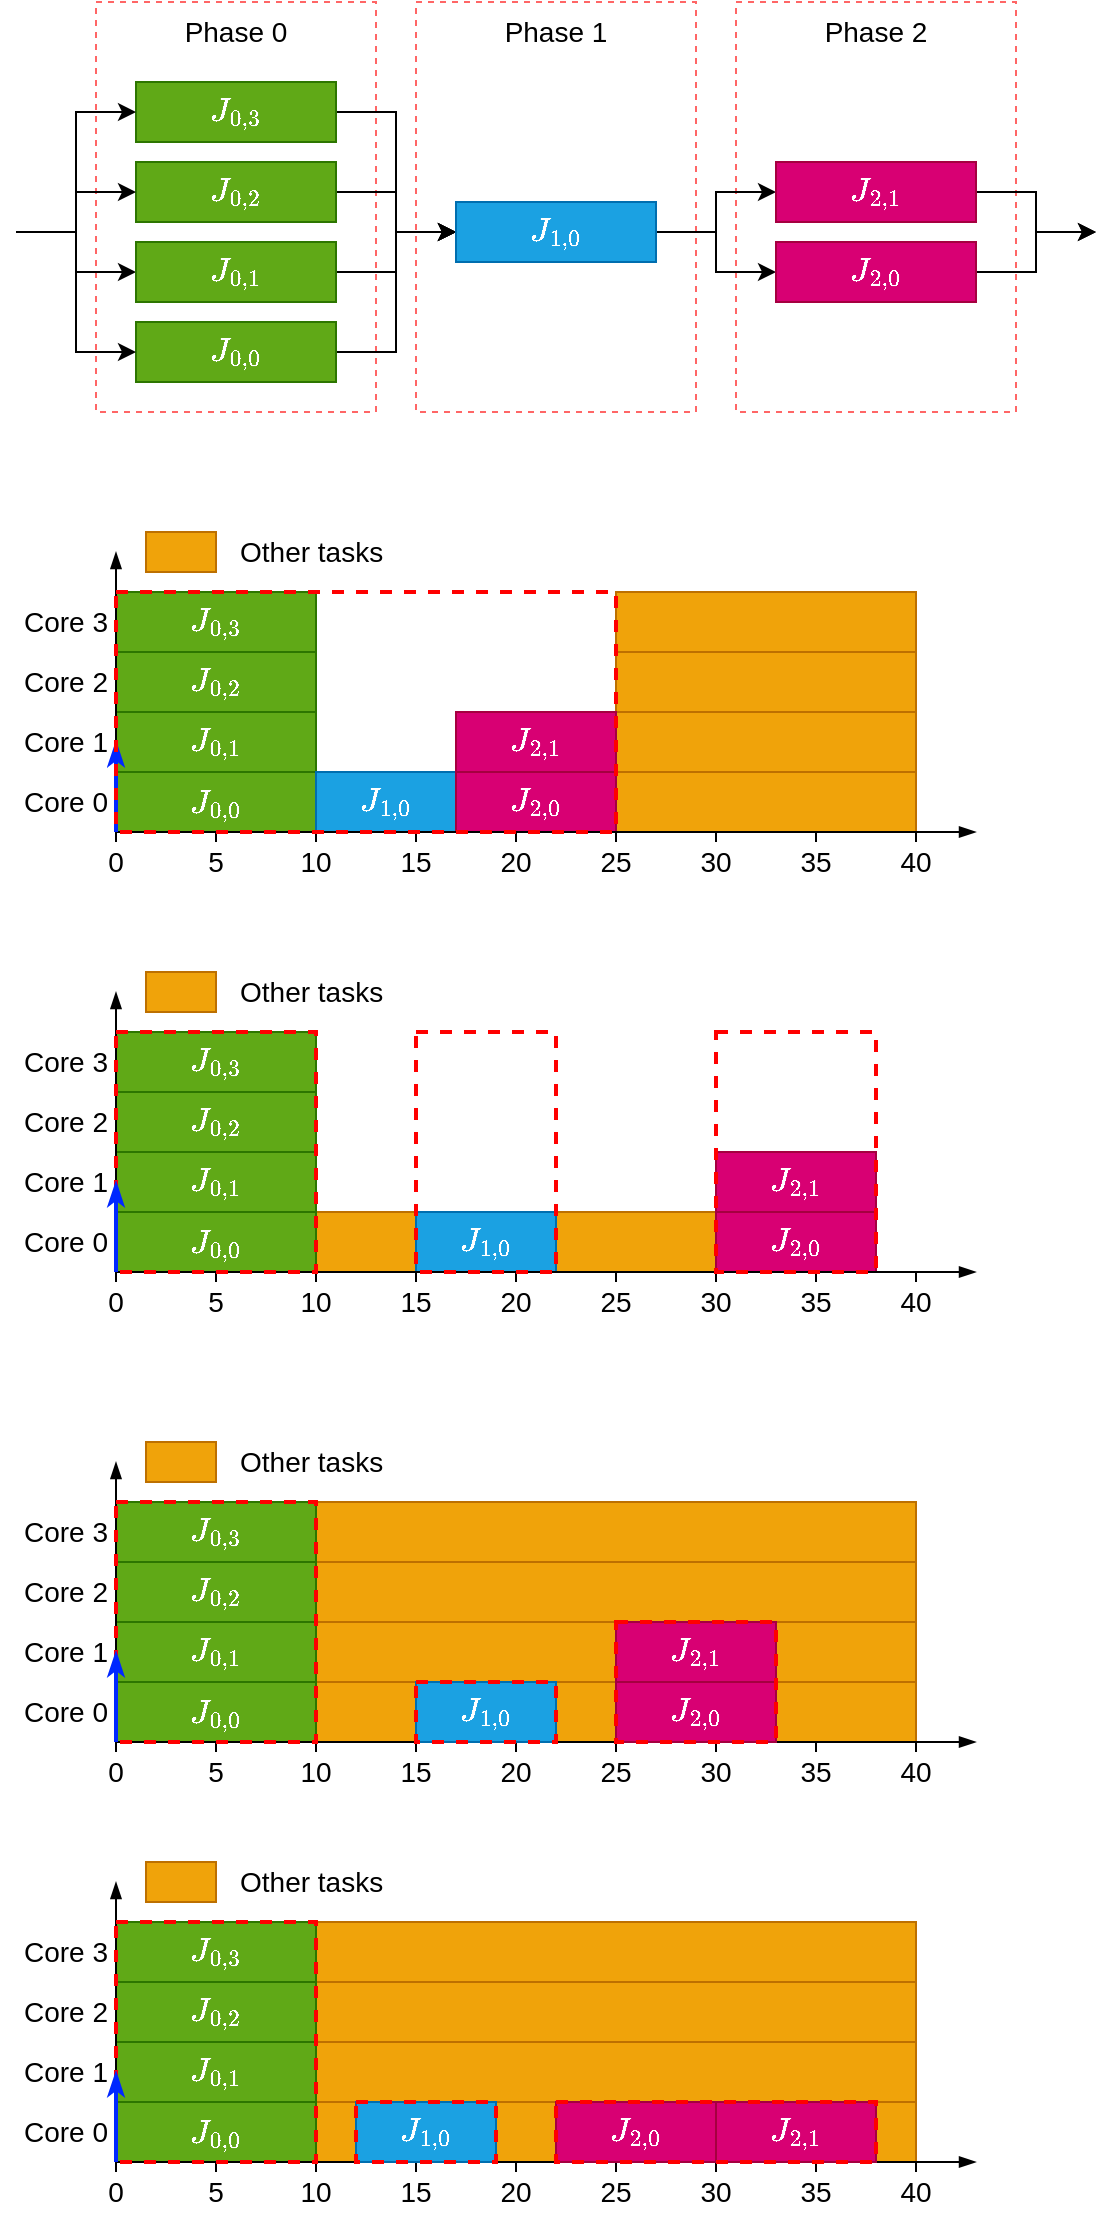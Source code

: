 <mxfile version="12.6.5" type="device"><diagram id="xW1HjvJvRXogK2bOHWA1" name="Page-1"><mxGraphModel dx="813" dy="470" grid="1" gridSize="5" guides="1" tooltips="1" connect="1" arrows="1" fold="1" page="1" pageScale="1" pageWidth="827" pageHeight="1169" math="1" shadow="0"><root><mxCell id="0"/><mxCell id="1" parent="0"/><mxCell id="kMdJhStKraSXt04Y12Ft-153" value="" style="rounded=0;whiteSpace=wrap;html=1;align=center;fillColor=#f0a30a;strokeColor=#BD7000;fontColor=#ffffff;" vertex="1" parent="1"><mxGeometry x="255" y="1065" width="20" height="30" as="geometry"/></mxCell><mxCell id="kMdJhStKraSXt04Y12Ft-104" value="" style="rounded=0;whiteSpace=wrap;html=1;align=center;fillColor=#f0a30a;strokeColor=#BD7000;fontColor=#ffffff;" vertex="1" parent="1"><mxGeometry x="485" y="825" width="70" height="30" as="geometry"/></mxCell><mxCell id="kMdJhStKraSXt04Y12Ft-103" value="" style="rounded=0;whiteSpace=wrap;html=1;align=center;fillColor=#f0a30a;strokeColor=#BD7000;fontColor=#ffffff;" vertex="1" parent="1"><mxGeometry x="485" y="855" width="70" height="30" as="geometry"/></mxCell><mxCell id="kMdJhStKraSXt04Y12Ft-99" value="" style="rounded=0;whiteSpace=wrap;html=1;align=center;fillColor=#f0a30a;strokeColor=#BD7000;fontColor=#ffffff;" vertex="1" parent="1"><mxGeometry x="375" y="855" width="30" height="30" as="geometry"/></mxCell><mxCell id="kMdJhStKraSXt04Y12Ft-94" value="" style="rounded=0;whiteSpace=wrap;html=1;align=center;fillColor=#f0a30a;strokeColor=#BD7000;fontColor=#ffffff;" vertex="1" parent="1"><mxGeometry x="405" y="370" width="150" height="30" as="geometry"/></mxCell><mxCell id="kMdJhStKraSXt04Y12Ft-95" value="" style="rounded=0;whiteSpace=wrap;html=1;align=center;fillColor=#f0a30a;strokeColor=#BD7000;fontColor=#ffffff;" vertex="1" parent="1"><mxGeometry x="405" y="340" width="150" height="30" as="geometry"/></mxCell><mxCell id="kMdJhStKraSXt04Y12Ft-96" value="" style="rounded=0;whiteSpace=wrap;html=1;align=center;fillColor=#f0a30a;strokeColor=#BD7000;fontColor=#ffffff;" vertex="1" parent="1"><mxGeometry x="405" y="310" width="150" height="30" as="geometry"/></mxCell><mxCell id="kMdJhStKraSXt04Y12Ft-93" value="" style="rounded=0;whiteSpace=wrap;html=1;align=center;fillColor=#f0a30a;strokeColor=#BD7000;fontColor=#ffffff;" vertex="1" parent="1"><mxGeometry x="405" y="400" width="150" height="30" as="geometry"/></mxCell><mxCell id="7jsa1MZPSzjT0Qlmyjnx-113" value="" style="rounded=0;whiteSpace=wrap;html=1;align=center;fillColor=#f0a30a;strokeColor=#BD7000;fontColor=#ffffff;" parent="1" vertex="1"><mxGeometry x="255" y="765" width="300" height="30" as="geometry"/></mxCell><mxCell id="7jsa1MZPSzjT0Qlmyjnx-112" value="" style="rounded=0;whiteSpace=wrap;html=1;align=center;fillColor=#f0a30a;strokeColor=#BD7000;fontColor=#ffffff;" parent="1" vertex="1"><mxGeometry x="255" y="825" width="150" height="30" as="geometry"/></mxCell><mxCell id="7jsa1MZPSzjT0Qlmyjnx-44" value="" style="rounded=0;whiteSpace=wrap;html=1;align=center;fillColor=#f0a30a;strokeColor=#BD7000;fontColor=#ffffff;" parent="1" vertex="1"><mxGeometry x="255" y="620" width="50" height="30" as="geometry"/></mxCell><mxCell id="7jsa1MZPSzjT0Qlmyjnx-51" value="" style="rounded=0;whiteSpace=wrap;html=1;align=center;fillColor=#f0a30a;strokeColor=#BD7000;fontColor=#ffffff;" parent="1" vertex="1"><mxGeometry x="375" y="620" width="80" height="30" as="geometry"/></mxCell><mxCell id="7jsa1MZPSzjT0Qlmyjnx-36" value="" style="rounded=0;whiteSpace=wrap;html=1;align=center;fillColor=#60a917;strokeColor=#2D7600;fontColor=#ffffff;" parent="1" vertex="1"><mxGeometry x="155" y="560" width="100" height="30" as="geometry"/></mxCell><mxCell id="7jsa1MZPSzjT0Qlmyjnx-37" value="" style="rounded=0;whiteSpace=wrap;html=1;align=center;fillColor=#60a917;strokeColor=#2D7600;fontColor=#ffffff;" parent="1" vertex="1"><mxGeometry x="155" y="530" width="100" height="30" as="geometry"/></mxCell><mxCell id="7jsa1MZPSzjT0Qlmyjnx-35" value="" style="rounded=0;whiteSpace=wrap;html=1;fontColor=#FFFFFF;fillColor=none;dashed=1;strokeColor=#FF6666;" parent="1" vertex="1"><mxGeometry x="465" y="15" width="140" height="205" as="geometry"/></mxCell><mxCell id="7jsa1MZPSzjT0Qlmyjnx-34" value="" style="rounded=0;whiteSpace=wrap;html=1;fontColor=#FFFFFF;fillColor=none;dashed=1;strokeColor=#FF6666;" parent="1" vertex="1"><mxGeometry x="305" y="15" width="140" height="205" as="geometry"/></mxCell><mxCell id="7jsa1MZPSzjT0Qlmyjnx-33" value="" style="rounded=0;whiteSpace=wrap;html=1;fontColor=#FFFFFF;fillColor=none;dashed=1;strokeColor=#FF6666;" parent="1" vertex="1"><mxGeometry x="145" y="15" width="140" height="205" as="geometry"/></mxCell><mxCell id="H2lRXq-8TjMZ1R84Y-Bk-118" value="" style="rounded=0;whiteSpace=wrap;html=1;align=center;fillColor=#60a917;strokeColor=#2D7600;fontColor=#ffffff;" parent="1" vertex="1"><mxGeometry x="155" y="590" width="100" height="30" as="geometry"/></mxCell><mxCell id="H2lRXq-8TjMZ1R84Y-Bk-121" value="" style="rounded=0;whiteSpace=wrap;html=1;align=center;fillColor=#60a917;strokeColor=#2D7600;fontColor=#ffffff;" parent="1" vertex="1"><mxGeometry x="155" y="620" width="100" height="30" as="geometry"/></mxCell><mxCell id="H2lRXq-8TjMZ1R84Y-Bk-123" value="" style="endArrow=blockThin;html=1;strokeColor=#000000;endFill=1;exitX=0.5;exitY=0;exitDx=0;exitDy=0;" parent="1" source="H2lRXq-8TjMZ1R84Y-Bk-124" edge="1"><mxGeometry width="50" height="50" relative="1" as="geometry"><mxPoint x="155" y="620" as="sourcePoint"/><mxPoint x="155" y="510" as="targetPoint"/></mxGeometry></mxCell><mxCell id="H2lRXq-8TjMZ1R84Y-Bk-124" value="&lt;div style=&quot;font-size: 14px;&quot;&gt;0&lt;/div&gt;" style="text;html=1;strokeColor=none;fillColor=none;align=center;verticalAlign=middle;whiteSpace=wrap;rounded=0;fontSize=14;" parent="1" vertex="1"><mxGeometry x="145" y="655" width="20" height="20" as="geometry"/></mxCell><mxCell id="H2lRXq-8TjMZ1R84Y-Bk-125" value="5" style="text;html=1;strokeColor=none;fillColor=none;align=center;verticalAlign=middle;whiteSpace=wrap;rounded=0;fontSize=14;" parent="1" vertex="1"><mxGeometry x="195" y="655" width="20" height="20" as="geometry"/></mxCell><mxCell id="H2lRXq-8TjMZ1R84Y-Bk-126" value="10" style="text;html=1;strokeColor=none;fillColor=none;align=center;verticalAlign=middle;whiteSpace=wrap;rounded=0;fontSize=14;" parent="1" vertex="1"><mxGeometry x="245" y="655" width="20" height="20" as="geometry"/></mxCell><mxCell id="H2lRXq-8TjMZ1R84Y-Bk-127" value="15" style="text;html=1;strokeColor=none;fillColor=none;align=center;verticalAlign=middle;whiteSpace=wrap;rounded=0;fontSize=14;" parent="1" vertex="1"><mxGeometry x="295" y="655" width="20" height="20" as="geometry"/></mxCell><mxCell id="H2lRXq-8TjMZ1R84Y-Bk-128" value="20" style="text;html=1;strokeColor=none;fillColor=none;align=center;verticalAlign=middle;whiteSpace=wrap;rounded=0;fontSize=14;" parent="1" vertex="1"><mxGeometry x="345" y="655" width="20" height="20" as="geometry"/></mxCell><mxCell id="H2lRXq-8TjMZ1R84Y-Bk-130" value="Core 0" style="text;html=1;strokeColor=none;fillColor=none;align=center;verticalAlign=middle;whiteSpace=wrap;rounded=0;fontSize=14;fontColor=#000000;" parent="1" vertex="1"><mxGeometry x="105" y="625" width="50" height="20" as="geometry"/></mxCell><mxCell id="H2lRXq-8TjMZ1R84Y-Bk-131" value="Core 1" style="text;html=1;strokeColor=none;fillColor=none;align=center;verticalAlign=middle;whiteSpace=wrap;rounded=0;fontSize=14;fontColor=#000000;" parent="1" vertex="1"><mxGeometry x="105" y="595" width="50" height="20" as="geometry"/></mxCell><mxCell id="H2lRXq-8TjMZ1R84Y-Bk-134" value="" style="endArrow=none;html=1;" parent="1" source="H2lRXq-8TjMZ1R84Y-Bk-135" edge="1"><mxGeometry width="50" height="50" relative="1" as="geometry"><mxPoint x="405" y="680" as="sourcePoint"/><mxPoint x="405" y="650" as="targetPoint"/></mxGeometry></mxCell><mxCell id="H2lRXq-8TjMZ1R84Y-Bk-135" value="25" style="text;html=1;strokeColor=none;fillColor=none;align=center;verticalAlign=middle;whiteSpace=wrap;rounded=0;fontSize=14;" parent="1" vertex="1"><mxGeometry x="395" y="655" width="20" height="20" as="geometry"/></mxCell><mxCell id="H2lRXq-8TjMZ1R84Y-Bk-136" value="" style="endArrow=none;html=1;exitX=0.5;exitY=0;exitDx=0;exitDy=0;" parent="1" source="H2lRXq-8TjMZ1R84Y-Bk-135" edge="1"><mxGeometry width="50" height="50" relative="1" as="geometry"><mxPoint x="405" y="680" as="sourcePoint"/><mxPoint x="405" y="650" as="targetPoint"/></mxGeometry></mxCell><mxCell id="H2lRXq-8TjMZ1R84Y-Bk-137" value="" style="endArrow=none;html=1;exitX=0.5;exitY=0;exitDx=0;exitDy=0;" parent="1" source="H2lRXq-8TjMZ1R84Y-Bk-128" edge="1"><mxGeometry width="50" height="50" relative="1" as="geometry"><mxPoint x="410" y="660" as="sourcePoint"/><mxPoint x="355" y="650" as="targetPoint"/></mxGeometry></mxCell><mxCell id="H2lRXq-8TjMZ1R84Y-Bk-138" value="" style="endArrow=none;html=1;exitX=0.5;exitY=0;exitDx=0;exitDy=0;" parent="1" source="H2lRXq-8TjMZ1R84Y-Bk-127" edge="1"><mxGeometry width="50" height="50" relative="1" as="geometry"><mxPoint x="415" y="665" as="sourcePoint"/><mxPoint x="305.0" y="650" as="targetPoint"/></mxGeometry></mxCell><mxCell id="H2lRXq-8TjMZ1R84Y-Bk-139" value="" style="endArrow=none;html=1;exitX=0.5;exitY=0;exitDx=0;exitDy=0;" parent="1" source="H2lRXq-8TjMZ1R84Y-Bk-126" edge="1"><mxGeometry width="50" height="50" relative="1" as="geometry"><mxPoint x="310" y="660" as="sourcePoint"/><mxPoint x="255" y="650" as="targetPoint"/></mxGeometry></mxCell><mxCell id="H2lRXq-8TjMZ1R84Y-Bk-140" value="" style="endArrow=none;html=1;exitX=0.5;exitY=0;exitDx=0;exitDy=0;" parent="1" source="H2lRXq-8TjMZ1R84Y-Bk-125" edge="1"><mxGeometry width="50" height="50" relative="1" as="geometry"><mxPoint x="315" y="665" as="sourcePoint"/><mxPoint x="205" y="650" as="targetPoint"/></mxGeometry></mxCell><mxCell id="H2lRXq-8TjMZ1R84Y-Bk-149" value="" style="endArrow=none;html=1;" parent="1" source="H2lRXq-8TjMZ1R84Y-Bk-150" edge="1"><mxGeometry width="50" height="50" relative="1" as="geometry"><mxPoint x="455" y="680" as="sourcePoint"/><mxPoint x="455" y="650" as="targetPoint"/></mxGeometry></mxCell><mxCell id="H2lRXq-8TjMZ1R84Y-Bk-150" value="30" style="text;html=1;strokeColor=none;fillColor=none;align=center;verticalAlign=middle;whiteSpace=wrap;rounded=0;fontSize=14;" parent="1" vertex="1"><mxGeometry x="445" y="655" width="20" height="20" as="geometry"/></mxCell><mxCell id="qFGKZNAYmPmx-F1GtHhx-10" value="" style="rounded=0;whiteSpace=wrap;html=1;align=center;fillColor=#f0a30a;strokeColor=#BD7000;fontColor=#ffffff;" parent="1" vertex="1"><mxGeometry x="170" y="500" width="35" height="20" as="geometry"/></mxCell><mxCell id="qFGKZNAYmPmx-F1GtHhx-11" value="Other tasks" style="text;html=1;strokeColor=none;fillColor=none;align=left;verticalAlign=middle;whiteSpace=wrap;rounded=0;fontSize=14;fontColor=#000000;" parent="1" vertex="1"><mxGeometry x="215" y="500" width="80" height="20" as="geometry"/></mxCell><mxCell id="7jsa1MZPSzjT0Qlmyjnx-11" style="edgeStyle=orthogonalEdgeStyle;rounded=0;orthogonalLoop=1;jettySize=auto;html=1;exitX=1;exitY=0.5;exitDx=0;exitDy=0;entryX=0;entryY=0.5;entryDx=0;entryDy=0;" parent="1" source="7jsa1MZPSzjT0Qlmyjnx-1" target="7jsa1MZPSzjT0Qlmyjnx-5" edge="1"><mxGeometry relative="1" as="geometry"/></mxCell><mxCell id="7jsa1MZPSzjT0Qlmyjnx-1" value="" style="rounded=0;whiteSpace=wrap;html=1;align=center;fillColor=#60a917;strokeColor=#2D7600;fontColor=#ffffff;" parent="1" vertex="1"><mxGeometry x="165" y="55" width="100" height="30" as="geometry"/></mxCell><mxCell id="7jsa1MZPSzjT0Qlmyjnx-8" style="edgeStyle=orthogonalEdgeStyle;rounded=0;orthogonalLoop=1;jettySize=auto;html=1;exitX=1;exitY=0.5;exitDx=0;exitDy=0;" parent="1" source="7jsa1MZPSzjT0Qlmyjnx-2" target="7jsa1MZPSzjT0Qlmyjnx-5" edge="1"><mxGeometry relative="1" as="geometry"/></mxCell><mxCell id="7jsa1MZPSzjT0Qlmyjnx-2" value="" style="rounded=0;whiteSpace=wrap;html=1;align=center;fillColor=#60a917;strokeColor=#2D7600;fontColor=#ffffff;" parent="1" vertex="1"><mxGeometry x="165" y="95" width="100" height="30" as="geometry"/></mxCell><mxCell id="7jsa1MZPSzjT0Qlmyjnx-9" style="edgeStyle=orthogonalEdgeStyle;rounded=0;orthogonalLoop=1;jettySize=auto;html=1;exitX=1;exitY=0.5;exitDx=0;exitDy=0;entryX=0;entryY=0.5;entryDx=0;entryDy=0;" parent="1" source="7jsa1MZPSzjT0Qlmyjnx-3" target="7jsa1MZPSzjT0Qlmyjnx-5" edge="1"><mxGeometry relative="1" as="geometry"/></mxCell><mxCell id="7jsa1MZPSzjT0Qlmyjnx-17" style="edgeStyle=orthogonalEdgeStyle;rounded=0;orthogonalLoop=1;jettySize=auto;html=1;exitX=0;exitY=0.5;exitDx=0;exitDy=0;startArrow=classic;startFill=1;endArrow=none;endFill=0;" parent="1" source="7jsa1MZPSzjT0Qlmyjnx-3" edge="1"><mxGeometry relative="1" as="geometry"><mxPoint x="105" y="130" as="targetPoint"/><Array as="points"><mxPoint x="135" y="150"/><mxPoint x="135" y="130"/></Array></mxGeometry></mxCell><mxCell id="7jsa1MZPSzjT0Qlmyjnx-3" value="" style="rounded=0;whiteSpace=wrap;html=1;align=center;fillColor=#60a917;strokeColor=#2D7600;fontColor=#ffffff;" parent="1" vertex="1"><mxGeometry x="165" y="135" width="100" height="30" as="geometry"/></mxCell><mxCell id="7jsa1MZPSzjT0Qlmyjnx-10" style="edgeStyle=orthogonalEdgeStyle;rounded=0;orthogonalLoop=1;jettySize=auto;html=1;exitX=1;exitY=0.5;exitDx=0;exitDy=0;entryX=0;entryY=0.5;entryDx=0;entryDy=0;" parent="1" source="7jsa1MZPSzjT0Qlmyjnx-4" target="7jsa1MZPSzjT0Qlmyjnx-5" edge="1"><mxGeometry relative="1" as="geometry"/></mxCell><mxCell id="7jsa1MZPSzjT0Qlmyjnx-4" value="" style="rounded=0;whiteSpace=wrap;html=1;align=center;fillColor=#60a917;strokeColor=#2D7600;fontColor=#ffffff;" parent="1" vertex="1"><mxGeometry x="165" y="175" width="100" height="30" as="geometry"/></mxCell><mxCell id="7jsa1MZPSzjT0Qlmyjnx-12" style="edgeStyle=orthogonalEdgeStyle;rounded=0;orthogonalLoop=1;jettySize=auto;html=1;exitX=1;exitY=0.5;exitDx=0;exitDy=0;" parent="1" source="7jsa1MZPSzjT0Qlmyjnx-5" target="7jsa1MZPSzjT0Qlmyjnx-6" edge="1"><mxGeometry relative="1" as="geometry"/></mxCell><mxCell id="7jsa1MZPSzjT0Qlmyjnx-13" style="edgeStyle=orthogonalEdgeStyle;rounded=0;orthogonalLoop=1;jettySize=auto;html=1;exitX=1;exitY=0.5;exitDx=0;exitDy=0;" parent="1" source="7jsa1MZPSzjT0Qlmyjnx-5" target="7jsa1MZPSzjT0Qlmyjnx-7" edge="1"><mxGeometry relative="1" as="geometry"/></mxCell><mxCell id="7jsa1MZPSzjT0Qlmyjnx-5" value="" style="rounded=0;whiteSpace=wrap;html=1;align=center;fillColor=#1ba1e2;strokeColor=#006EAF;fontColor=#ffffff;" parent="1" vertex="1"><mxGeometry x="325" y="115" width="100" height="30" as="geometry"/></mxCell><mxCell id="7jsa1MZPSzjT0Qlmyjnx-14" style="edgeStyle=orthogonalEdgeStyle;rounded=0;orthogonalLoop=1;jettySize=auto;html=1;exitX=1;exitY=0.5;exitDx=0;exitDy=0;" parent="1" source="7jsa1MZPSzjT0Qlmyjnx-6" edge="1"><mxGeometry relative="1" as="geometry"><mxPoint x="645" y="130" as="targetPoint"/><Array as="points"><mxPoint x="615" y="110"/><mxPoint x="615" y="130"/></Array></mxGeometry></mxCell><mxCell id="7jsa1MZPSzjT0Qlmyjnx-6" value="" style="rounded=0;whiteSpace=wrap;html=1;align=center;fillColor=#d80073;strokeColor=#A50040;fontColor=#ffffff;" parent="1" vertex="1"><mxGeometry x="485" y="95" width="100" height="30" as="geometry"/></mxCell><mxCell id="7jsa1MZPSzjT0Qlmyjnx-16" style="edgeStyle=orthogonalEdgeStyle;rounded=0;orthogonalLoop=1;jettySize=auto;html=1;exitX=1;exitY=0.5;exitDx=0;exitDy=0;" parent="1" source="7jsa1MZPSzjT0Qlmyjnx-7" edge="1"><mxGeometry relative="1" as="geometry"><mxPoint x="645" y="130" as="targetPoint"/><Array as="points"><mxPoint x="615" y="150"/><mxPoint x="615" y="130"/></Array></mxGeometry></mxCell><mxCell id="7jsa1MZPSzjT0Qlmyjnx-7" value="" style="rounded=0;whiteSpace=wrap;html=1;align=center;fillColor=#d80073;strokeColor=#A50040;fontColor=#ffffff;" parent="1" vertex="1"><mxGeometry x="485" y="135" width="100" height="30" as="geometry"/></mxCell><mxCell id="7jsa1MZPSzjT0Qlmyjnx-18" style="edgeStyle=orthogonalEdgeStyle;rounded=0;orthogonalLoop=1;jettySize=auto;html=1;exitX=0;exitY=0.5;exitDx=0;exitDy=0;startArrow=classic;startFill=1;endArrow=none;endFill=0;" parent="1" edge="1"><mxGeometry relative="1" as="geometry"><mxPoint x="105" y="130" as="targetPoint"/><mxPoint x="165" y="190" as="sourcePoint"/><Array as="points"><mxPoint x="135" y="190"/><mxPoint x="135" y="130"/></Array></mxGeometry></mxCell><mxCell id="7jsa1MZPSzjT0Qlmyjnx-19" style="edgeStyle=orthogonalEdgeStyle;rounded=0;orthogonalLoop=1;jettySize=auto;html=1;exitX=0;exitY=0.5;exitDx=0;exitDy=0;startArrow=classic;startFill=1;endArrow=none;endFill=0;" parent="1" edge="1"><mxGeometry relative="1" as="geometry"><mxPoint x="105" y="130" as="targetPoint"/><mxPoint x="165" y="110" as="sourcePoint"/><Array as="points"><mxPoint x="135" y="110"/><mxPoint x="135" y="130"/></Array></mxGeometry></mxCell><mxCell id="7jsa1MZPSzjT0Qlmyjnx-20" style="edgeStyle=orthogonalEdgeStyle;rounded=0;orthogonalLoop=1;jettySize=auto;html=1;exitX=0;exitY=0.5;exitDx=0;exitDy=0;startArrow=classic;startFill=1;endArrow=none;endFill=0;" parent="1" edge="1"><mxGeometry relative="1" as="geometry"><mxPoint x="105" y="130" as="targetPoint"/><mxPoint x="165" y="70" as="sourcePoint"/><Array as="points"><mxPoint x="135" y="70"/><mxPoint x="135" y="130"/></Array></mxGeometry></mxCell><mxCell id="7jsa1MZPSzjT0Qlmyjnx-21" value="$$J_{0,0}$$" style="text;html=1;strokeColor=none;fillColor=none;align=center;verticalAlign=middle;whiteSpace=wrap;rounded=0;fontSize=14;fontColor=#FFFFFF;" parent="1" vertex="1"><mxGeometry x="180" y="180" width="70" height="20" as="geometry"/></mxCell><mxCell id="7jsa1MZPSzjT0Qlmyjnx-22" value="$$J_{0,1}$$" style="text;html=1;strokeColor=none;fillColor=none;align=center;verticalAlign=middle;whiteSpace=wrap;rounded=0;fontSize=14;fontColor=#FFFFFF;" parent="1" vertex="1"><mxGeometry x="180" y="140" width="70" height="20" as="geometry"/></mxCell><mxCell id="7jsa1MZPSzjT0Qlmyjnx-23" value="$$J_{0,2}$$" style="text;html=1;strokeColor=none;fillColor=none;align=center;verticalAlign=middle;whiteSpace=wrap;rounded=0;fontSize=14;fontColor=#FFFFFF;" parent="1" vertex="1"><mxGeometry x="180" y="100" width="70" height="20" as="geometry"/></mxCell><mxCell id="7jsa1MZPSzjT0Qlmyjnx-24" value="$$J_{0,3}$$" style="text;html=1;strokeColor=none;fillColor=none;align=center;verticalAlign=middle;whiteSpace=wrap;rounded=0;fontSize=14;fontColor=#FFFFFF;" parent="1" vertex="1"><mxGeometry x="180" y="60" width="70" height="20" as="geometry"/></mxCell><mxCell id="7jsa1MZPSzjT0Qlmyjnx-25" value="$$J_{1,0}$$" style="text;html=1;strokeColor=none;fillColor=none;align=center;verticalAlign=middle;whiteSpace=wrap;rounded=0;fontSize=14;fontColor=#FFFFFF;" parent="1" vertex="1"><mxGeometry x="340" y="120" width="70" height="20" as="geometry"/></mxCell><mxCell id="7jsa1MZPSzjT0Qlmyjnx-26" value="$$J_{2,0}$$" style="text;html=1;strokeColor=none;fillColor=none;align=center;verticalAlign=middle;whiteSpace=wrap;rounded=0;fontSize=14;fontColor=#FFFFFF;" parent="1" vertex="1"><mxGeometry x="500" y="140" width="70" height="20" as="geometry"/></mxCell><mxCell id="7jsa1MZPSzjT0Qlmyjnx-27" value="$$J_{2,1}$$" style="text;html=1;strokeColor=none;fillColor=none;align=center;verticalAlign=middle;whiteSpace=wrap;rounded=0;fontSize=14;fontColor=#FFFFFF;" parent="1" vertex="1"><mxGeometry x="500" y="100" width="70" height="20" as="geometry"/></mxCell><mxCell id="7jsa1MZPSzjT0Qlmyjnx-28" value="Phase 0" style="text;html=1;strokeColor=none;fillColor=none;align=center;verticalAlign=middle;whiteSpace=wrap;rounded=0;fontSize=14;fontColor=#000000;" parent="1" vertex="1"><mxGeometry x="180" y="20" width="70" height="20" as="geometry"/></mxCell><mxCell id="7jsa1MZPSzjT0Qlmyjnx-30" value="Phase 1" style="text;html=1;strokeColor=none;fillColor=none;align=center;verticalAlign=middle;whiteSpace=wrap;rounded=0;fontSize=14;fontColor=#000000;" parent="1" vertex="1"><mxGeometry x="340" y="20" width="70" height="20" as="geometry"/></mxCell><mxCell id="7jsa1MZPSzjT0Qlmyjnx-31" value="Phase 2" style="text;html=1;strokeColor=none;fillColor=none;align=center;verticalAlign=middle;whiteSpace=wrap;rounded=0;fontSize=14;fontColor=#000000;" parent="1" vertex="1"><mxGeometry x="500" y="20" width="70" height="20" as="geometry"/></mxCell><mxCell id="7jsa1MZPSzjT0Qlmyjnx-38" value="Core 2" style="text;html=1;strokeColor=none;fillColor=none;align=center;verticalAlign=middle;whiteSpace=wrap;rounded=0;fontSize=14;fontColor=#000000;" parent="1" vertex="1"><mxGeometry x="105" y="565" width="50" height="20" as="geometry"/></mxCell><mxCell id="7jsa1MZPSzjT0Qlmyjnx-39" value="Core 3" style="text;html=1;strokeColor=none;fillColor=none;align=center;verticalAlign=middle;whiteSpace=wrap;rounded=0;fontSize=14;fontColor=#000000;" parent="1" vertex="1"><mxGeometry x="105" y="535" width="50" height="20" as="geometry"/></mxCell><mxCell id="7jsa1MZPSzjT0Qlmyjnx-40" value="$$J_{0,0}$$" style="text;html=1;strokeColor=none;fillColor=none;align=center;verticalAlign=middle;whiteSpace=wrap;rounded=0;fontSize=14;fontColor=#FFFFFF;" parent="1" vertex="1"><mxGeometry x="170" y="625.86" width="70" height="20" as="geometry"/></mxCell><mxCell id="7jsa1MZPSzjT0Qlmyjnx-41" value="$$J_{0,1}$$" style="text;html=1;strokeColor=none;fillColor=none;align=center;verticalAlign=middle;whiteSpace=wrap;rounded=0;fontSize=14;fontColor=#FFFFFF;" parent="1" vertex="1"><mxGeometry x="170" y="595" width="70" height="20" as="geometry"/></mxCell><mxCell id="7jsa1MZPSzjT0Qlmyjnx-42" value="$$J_{0,2}$$" style="text;html=1;strokeColor=none;fillColor=none;align=center;verticalAlign=middle;whiteSpace=wrap;rounded=0;fontSize=14;fontColor=#FFFFFF;" parent="1" vertex="1"><mxGeometry x="170" y="565" width="70" height="20" as="geometry"/></mxCell><mxCell id="7jsa1MZPSzjT0Qlmyjnx-43" value="$$J_{0,3}$$" style="text;html=1;strokeColor=none;fillColor=none;align=center;verticalAlign=middle;whiteSpace=wrap;rounded=0;fontSize=14;fontColor=#FFFFFF;" parent="1" vertex="1"><mxGeometry x="170" y="535" width="70" height="20" as="geometry"/></mxCell><mxCell id="7jsa1MZPSzjT0Qlmyjnx-45" value="&lt;span style=&quot;white-space: normal ; font-size: 14px&quot;&gt;$$J_{1,0}$$&lt;/span&gt;" style="rounded=0;whiteSpace=wrap;html=1;align=center;fillColor=#1ba1e2;strokeColor=#006EAF;fontColor=#ffffff;" parent="1" vertex="1"><mxGeometry x="305" y="620" width="70" height="30" as="geometry"/></mxCell><mxCell id="7jsa1MZPSzjT0Qlmyjnx-52" value="&lt;span style=&quot;white-space: normal ; font-size: 14px&quot;&gt;$$J_{2,1}$$&lt;/span&gt;" style="rounded=0;whiteSpace=wrap;html=1;align=center;fillColor=#d80073;strokeColor=#A50040;fontColor=#ffffff;" parent="1" vertex="1"><mxGeometry x="455" y="590" width="80" height="30" as="geometry"/></mxCell><mxCell id="7jsa1MZPSzjT0Qlmyjnx-53" value="&lt;span style=&quot;white-space: normal ; font-size: 14px&quot;&gt;$$J_{2,0}$$&lt;/span&gt;" style="rounded=0;whiteSpace=wrap;html=1;align=center;fillColor=#d80073;strokeColor=#A50040;fontColor=#ffffff;" parent="1" vertex="1"><mxGeometry x="455" y="620" width="80" height="30" as="geometry"/></mxCell><mxCell id="H2lRXq-8TjMZ1R84Y-Bk-122" value="" style="endArrow=blockThin;html=1;endFill=1;" parent="1" edge="1"><mxGeometry width="50" height="50" relative="1" as="geometry"><mxPoint x="155" y="650" as="sourcePoint"/><mxPoint x="585" y="650" as="targetPoint"/></mxGeometry></mxCell><mxCell id="7jsa1MZPSzjT0Qlmyjnx-47" value="" style="rounded=0;whiteSpace=wrap;html=1;fontColor=#FFFFFF;fillColor=none;dashed=1;strokeColor=#FF0000;strokeWidth=2;" parent="1" vertex="1"><mxGeometry x="155" y="530" width="100" height="120" as="geometry"/></mxCell><mxCell id="H2lRXq-8TjMZ1R84Y-Bk-129" value="" style="endArrow=classicThin;html=1;strokeColor=#0027FF;fillColor=#0050ef;endFill=1;strokeWidth=2;" parent="1" edge="1"><mxGeometry width="50" height="50" relative="1" as="geometry"><mxPoint x="155" y="650" as="sourcePoint"/><mxPoint x="155" y="605" as="targetPoint"/></mxGeometry></mxCell><mxCell id="7jsa1MZPSzjT0Qlmyjnx-60" value="" style="endArrow=none;html=1;" parent="1" source="7jsa1MZPSzjT0Qlmyjnx-61" edge="1"><mxGeometry width="50" height="50" relative="1" as="geometry"><mxPoint x="505" y="680" as="sourcePoint"/><mxPoint x="505" y="650" as="targetPoint"/></mxGeometry></mxCell><mxCell id="7jsa1MZPSzjT0Qlmyjnx-61" value="35" style="text;html=1;strokeColor=none;fillColor=none;align=center;verticalAlign=middle;whiteSpace=wrap;rounded=0;fontSize=14;" parent="1" vertex="1"><mxGeometry x="495" y="655" width="20" height="20" as="geometry"/></mxCell><mxCell id="7jsa1MZPSzjT0Qlmyjnx-62" value="" style="endArrow=none;html=1;" parent="1" source="7jsa1MZPSzjT0Qlmyjnx-63" edge="1"><mxGeometry width="50" height="50" relative="1" as="geometry"><mxPoint x="555" y="680" as="sourcePoint"/><mxPoint x="555" y="650" as="targetPoint"/></mxGeometry></mxCell><mxCell id="7jsa1MZPSzjT0Qlmyjnx-63" value="40" style="text;html=1;strokeColor=none;fillColor=none;align=center;verticalAlign=middle;whiteSpace=wrap;rounded=0;fontSize=14;" parent="1" vertex="1"><mxGeometry x="545" y="655" width="20" height="20" as="geometry"/></mxCell><mxCell id="7jsa1MZPSzjT0Qlmyjnx-64" value="" style="rounded=0;whiteSpace=wrap;html=1;align=center;fillColor=#f0a30a;strokeColor=#BD7000;fontColor=#ffffff;" parent="1" vertex="1"><mxGeometry x="255" y="855" width="50" height="30" as="geometry"/></mxCell><mxCell id="7jsa1MZPSzjT0Qlmyjnx-65" value="" style="rounded=0;whiteSpace=wrap;html=1;align=center;fillColor=#f0a30a;strokeColor=#BD7000;fontColor=#ffffff;" parent="1" vertex="1"><mxGeometry x="255" y="795" width="300" height="30" as="geometry"/></mxCell><mxCell id="7jsa1MZPSzjT0Qlmyjnx-66" value="" style="rounded=0;whiteSpace=wrap;html=1;align=center;fillColor=#60a917;strokeColor=#2D7600;fontColor=#ffffff;" parent="1" vertex="1"><mxGeometry x="155" y="795" width="100" height="30" as="geometry"/></mxCell><mxCell id="7jsa1MZPSzjT0Qlmyjnx-67" value="" style="rounded=0;whiteSpace=wrap;html=1;align=center;fillColor=#60a917;strokeColor=#2D7600;fontColor=#ffffff;" parent="1" vertex="1"><mxGeometry x="155" y="765" width="100" height="30" as="geometry"/></mxCell><mxCell id="7jsa1MZPSzjT0Qlmyjnx-68" value="" style="rounded=0;whiteSpace=wrap;html=1;align=center;fillColor=#60a917;strokeColor=#2D7600;fontColor=#ffffff;" parent="1" vertex="1"><mxGeometry x="155" y="825" width="100" height="30" as="geometry"/></mxCell><mxCell id="7jsa1MZPSzjT0Qlmyjnx-69" value="" style="rounded=0;whiteSpace=wrap;html=1;align=center;fillColor=#60a917;strokeColor=#2D7600;fontColor=#ffffff;" parent="1" vertex="1"><mxGeometry x="155" y="855" width="100" height="30" as="geometry"/></mxCell><mxCell id="7jsa1MZPSzjT0Qlmyjnx-70" value="" style="endArrow=blockThin;html=1;strokeColor=#000000;endFill=1;exitX=0.5;exitY=0;exitDx=0;exitDy=0;" parent="1" source="7jsa1MZPSzjT0Qlmyjnx-71" edge="1"><mxGeometry width="50" height="50" relative="1" as="geometry"><mxPoint x="155" y="855" as="sourcePoint"/><mxPoint x="155" y="745" as="targetPoint"/></mxGeometry></mxCell><mxCell id="7jsa1MZPSzjT0Qlmyjnx-71" value="&lt;div style=&quot;font-size: 14px;&quot;&gt;0&lt;/div&gt;" style="text;html=1;strokeColor=none;fillColor=none;align=center;verticalAlign=middle;whiteSpace=wrap;rounded=0;fontSize=14;" parent="1" vertex="1"><mxGeometry x="145" y="890" width="20" height="20" as="geometry"/></mxCell><mxCell id="7jsa1MZPSzjT0Qlmyjnx-72" value="5" style="text;html=1;strokeColor=none;fillColor=none;align=center;verticalAlign=middle;whiteSpace=wrap;rounded=0;fontSize=14;" parent="1" vertex="1"><mxGeometry x="195" y="890" width="20" height="20" as="geometry"/></mxCell><mxCell id="7jsa1MZPSzjT0Qlmyjnx-73" value="10" style="text;html=1;strokeColor=none;fillColor=none;align=center;verticalAlign=middle;whiteSpace=wrap;rounded=0;fontSize=14;" parent="1" vertex="1"><mxGeometry x="245" y="890" width="20" height="20" as="geometry"/></mxCell><mxCell id="7jsa1MZPSzjT0Qlmyjnx-74" value="15" style="text;html=1;strokeColor=none;fillColor=none;align=center;verticalAlign=middle;whiteSpace=wrap;rounded=0;fontSize=14;" parent="1" vertex="1"><mxGeometry x="295" y="890" width="20" height="20" as="geometry"/></mxCell><mxCell id="7jsa1MZPSzjT0Qlmyjnx-75" value="20" style="text;html=1;strokeColor=none;fillColor=none;align=center;verticalAlign=middle;whiteSpace=wrap;rounded=0;fontSize=14;" parent="1" vertex="1"><mxGeometry x="345" y="890" width="20" height="20" as="geometry"/></mxCell><mxCell id="7jsa1MZPSzjT0Qlmyjnx-76" value="Core 0" style="text;html=1;strokeColor=none;fillColor=none;align=center;verticalAlign=middle;whiteSpace=wrap;rounded=0;fontSize=14;fontColor=#000000;" parent="1" vertex="1"><mxGeometry x="105" y="860" width="50" height="20" as="geometry"/></mxCell><mxCell id="7jsa1MZPSzjT0Qlmyjnx-77" value="Core 1" style="text;html=1;strokeColor=none;fillColor=none;align=center;verticalAlign=middle;whiteSpace=wrap;rounded=0;fontSize=14;fontColor=#000000;" parent="1" vertex="1"><mxGeometry x="105" y="830" width="50" height="20" as="geometry"/></mxCell><mxCell id="7jsa1MZPSzjT0Qlmyjnx-78" value="" style="endArrow=none;html=1;" parent="1" source="7jsa1MZPSzjT0Qlmyjnx-79" edge="1"><mxGeometry width="50" height="50" relative="1" as="geometry"><mxPoint x="405" y="915" as="sourcePoint"/><mxPoint x="405" y="885" as="targetPoint"/></mxGeometry></mxCell><mxCell id="7jsa1MZPSzjT0Qlmyjnx-79" value="25" style="text;html=1;strokeColor=none;fillColor=none;align=center;verticalAlign=middle;whiteSpace=wrap;rounded=0;fontSize=14;" parent="1" vertex="1"><mxGeometry x="395" y="890" width="20" height="20" as="geometry"/></mxCell><mxCell id="7jsa1MZPSzjT0Qlmyjnx-80" value="" style="endArrow=none;html=1;exitX=0.5;exitY=0;exitDx=0;exitDy=0;" parent="1" source="7jsa1MZPSzjT0Qlmyjnx-79" edge="1"><mxGeometry width="50" height="50" relative="1" as="geometry"><mxPoint x="405" y="915" as="sourcePoint"/><mxPoint x="405" y="885" as="targetPoint"/></mxGeometry></mxCell><mxCell id="7jsa1MZPSzjT0Qlmyjnx-81" value="" style="endArrow=none;html=1;exitX=0.5;exitY=0;exitDx=0;exitDy=0;" parent="1" source="7jsa1MZPSzjT0Qlmyjnx-75" edge="1"><mxGeometry width="50" height="50" relative="1" as="geometry"><mxPoint x="410" y="895" as="sourcePoint"/><mxPoint x="355" y="885" as="targetPoint"/></mxGeometry></mxCell><mxCell id="7jsa1MZPSzjT0Qlmyjnx-82" value="" style="endArrow=none;html=1;exitX=0.5;exitY=0;exitDx=0;exitDy=0;" parent="1" source="7jsa1MZPSzjT0Qlmyjnx-74" edge="1"><mxGeometry width="50" height="50" relative="1" as="geometry"><mxPoint x="415" y="900" as="sourcePoint"/><mxPoint x="305" y="885" as="targetPoint"/></mxGeometry></mxCell><mxCell id="7jsa1MZPSzjT0Qlmyjnx-83" value="" style="endArrow=none;html=1;exitX=0.5;exitY=0;exitDx=0;exitDy=0;" parent="1" source="7jsa1MZPSzjT0Qlmyjnx-73" edge="1"><mxGeometry width="50" height="50" relative="1" as="geometry"><mxPoint x="310" y="895" as="sourcePoint"/><mxPoint x="255" y="885" as="targetPoint"/></mxGeometry></mxCell><mxCell id="7jsa1MZPSzjT0Qlmyjnx-84" value="" style="endArrow=none;html=1;exitX=0.5;exitY=0;exitDx=0;exitDy=0;" parent="1" source="7jsa1MZPSzjT0Qlmyjnx-72" edge="1"><mxGeometry width="50" height="50" relative="1" as="geometry"><mxPoint x="315" y="900" as="sourcePoint"/><mxPoint x="205" y="885" as="targetPoint"/></mxGeometry></mxCell><mxCell id="7jsa1MZPSzjT0Qlmyjnx-85" value="" style="endArrow=none;html=1;" parent="1" source="7jsa1MZPSzjT0Qlmyjnx-86" edge="1"><mxGeometry width="50" height="50" relative="1" as="geometry"><mxPoint x="455" y="915" as="sourcePoint"/><mxPoint x="455" y="885" as="targetPoint"/></mxGeometry></mxCell><mxCell id="7jsa1MZPSzjT0Qlmyjnx-86" value="30" style="text;html=1;strokeColor=none;fillColor=none;align=center;verticalAlign=middle;whiteSpace=wrap;rounded=0;fontSize=14;" parent="1" vertex="1"><mxGeometry x="445" y="890" width="20" height="20" as="geometry"/></mxCell><mxCell id="7jsa1MZPSzjT0Qlmyjnx-87" value="" style="rounded=0;whiteSpace=wrap;html=1;align=center;fillColor=#f0a30a;strokeColor=#BD7000;fontColor=#ffffff;" parent="1" vertex="1"><mxGeometry x="170" y="735" width="35" height="20" as="geometry"/></mxCell><mxCell id="7jsa1MZPSzjT0Qlmyjnx-88" value="Other tasks" style="text;html=1;strokeColor=none;fillColor=none;align=left;verticalAlign=middle;whiteSpace=wrap;rounded=0;fontSize=14;fontColor=#000000;" parent="1" vertex="1"><mxGeometry x="215" y="735" width="80" height="20" as="geometry"/></mxCell><mxCell id="7jsa1MZPSzjT0Qlmyjnx-89" value="Core 2" style="text;html=1;strokeColor=none;fillColor=none;align=center;verticalAlign=middle;whiteSpace=wrap;rounded=0;fontSize=14;fontColor=#000000;" parent="1" vertex="1"><mxGeometry x="105" y="800" width="50" height="20" as="geometry"/></mxCell><mxCell id="7jsa1MZPSzjT0Qlmyjnx-90" value="Core 3" style="text;html=1;strokeColor=none;fillColor=none;align=center;verticalAlign=middle;whiteSpace=wrap;rounded=0;fontSize=14;fontColor=#000000;" parent="1" vertex="1"><mxGeometry x="105" y="770" width="50" height="20" as="geometry"/></mxCell><mxCell id="7jsa1MZPSzjT0Qlmyjnx-91" value="$$J_{0,0}$$" style="text;html=1;strokeColor=none;fillColor=none;align=center;verticalAlign=middle;whiteSpace=wrap;rounded=0;fontSize=14;fontColor=#FFFFFF;" parent="1" vertex="1"><mxGeometry x="170" y="860.86" width="70" height="20" as="geometry"/></mxCell><mxCell id="7jsa1MZPSzjT0Qlmyjnx-92" value="$$J_{0,1}$$" style="text;html=1;strokeColor=none;fillColor=none;align=center;verticalAlign=middle;whiteSpace=wrap;rounded=0;fontSize=14;fontColor=#FFFFFF;" parent="1" vertex="1"><mxGeometry x="170" y="830" width="70" height="20" as="geometry"/></mxCell><mxCell id="7jsa1MZPSzjT0Qlmyjnx-93" value="$$J_{0,2}$$" style="text;html=1;strokeColor=none;fillColor=none;align=center;verticalAlign=middle;whiteSpace=wrap;rounded=0;fontSize=14;fontColor=#FFFFFF;" parent="1" vertex="1"><mxGeometry x="170" y="800" width="70" height="20" as="geometry"/></mxCell><mxCell id="7jsa1MZPSzjT0Qlmyjnx-94" value="$$J_{0,3}$$" style="text;html=1;strokeColor=none;fillColor=none;align=center;verticalAlign=middle;whiteSpace=wrap;rounded=0;fontSize=14;fontColor=#FFFFFF;" parent="1" vertex="1"><mxGeometry x="170" y="770" width="70" height="20" as="geometry"/></mxCell><mxCell id="7jsa1MZPSzjT0Qlmyjnx-101" value="" style="endArrow=blockThin;html=1;endFill=1;" parent="1" edge="1"><mxGeometry width="50" height="50" relative="1" as="geometry"><mxPoint x="155" y="885" as="sourcePoint"/><mxPoint x="585" y="885" as="targetPoint"/></mxGeometry></mxCell><mxCell id="7jsa1MZPSzjT0Qlmyjnx-103" value="" style="rounded=0;whiteSpace=wrap;html=1;fontColor=#FFFFFF;fillColor=none;dashed=1;strokeColor=#FF0000;strokeWidth=2;" parent="1" vertex="1"><mxGeometry x="155" y="765" width="100" height="120" as="geometry"/></mxCell><mxCell id="7jsa1MZPSzjT0Qlmyjnx-104" value="" style="endArrow=classicThin;html=1;strokeColor=#0027FF;fillColor=#0050ef;endFill=1;strokeWidth=2;" parent="1" edge="1"><mxGeometry width="50" height="50" relative="1" as="geometry"><mxPoint x="155" y="885" as="sourcePoint"/><mxPoint x="155" y="840" as="targetPoint"/></mxGeometry></mxCell><mxCell id="7jsa1MZPSzjT0Qlmyjnx-106" value="" style="endArrow=none;html=1;" parent="1" source="7jsa1MZPSzjT0Qlmyjnx-107" edge="1"><mxGeometry width="50" height="50" relative="1" as="geometry"><mxPoint x="505" y="915" as="sourcePoint"/><mxPoint x="505" y="885" as="targetPoint"/></mxGeometry></mxCell><mxCell id="7jsa1MZPSzjT0Qlmyjnx-107" value="35" style="text;html=1;strokeColor=none;fillColor=none;align=center;verticalAlign=middle;whiteSpace=wrap;rounded=0;fontSize=14;" parent="1" vertex="1"><mxGeometry x="495" y="890" width="20" height="20" as="geometry"/></mxCell><mxCell id="7jsa1MZPSzjT0Qlmyjnx-108" value="" style="endArrow=none;html=1;" parent="1" source="7jsa1MZPSzjT0Qlmyjnx-109" edge="1"><mxGeometry width="50" height="50" relative="1" as="geometry"><mxPoint x="555" y="915" as="sourcePoint"/><mxPoint x="555" y="885" as="targetPoint"/></mxGeometry></mxCell><mxCell id="7jsa1MZPSzjT0Qlmyjnx-109" value="40" style="text;html=1;strokeColor=none;fillColor=none;align=center;verticalAlign=middle;whiteSpace=wrap;rounded=0;fontSize=14;" parent="1" vertex="1"><mxGeometry x="545" y="890" width="20" height="20" as="geometry"/></mxCell><mxCell id="kMdJhStKraSXt04Y12Ft-49" value="" style="rounded=0;whiteSpace=wrap;html=1;align=center;fillColor=#60a917;strokeColor=#2D7600;fontColor=#ffffff;" vertex="1" parent="1"><mxGeometry x="155" y="340" width="100" height="30" as="geometry"/></mxCell><mxCell id="kMdJhStKraSXt04Y12Ft-50" value="" style="rounded=0;whiteSpace=wrap;html=1;align=center;fillColor=#60a917;strokeColor=#2D7600;fontColor=#ffffff;" vertex="1" parent="1"><mxGeometry x="155" y="310" width="100" height="30" as="geometry"/></mxCell><mxCell id="kMdJhStKraSXt04Y12Ft-51" value="" style="rounded=0;whiteSpace=wrap;html=1;align=center;fillColor=#60a917;strokeColor=#2D7600;fontColor=#ffffff;" vertex="1" parent="1"><mxGeometry x="155" y="370" width="100" height="30" as="geometry"/></mxCell><mxCell id="kMdJhStKraSXt04Y12Ft-52" value="" style="rounded=0;whiteSpace=wrap;html=1;align=center;fillColor=#60a917;strokeColor=#2D7600;fontColor=#ffffff;" vertex="1" parent="1"><mxGeometry x="155" y="400" width="100" height="30" as="geometry"/></mxCell><mxCell id="kMdJhStKraSXt04Y12Ft-53" value="" style="endArrow=blockThin;html=1;strokeColor=#000000;endFill=1;exitX=0.5;exitY=0;exitDx=0;exitDy=0;" edge="1" parent="1" source="kMdJhStKraSXt04Y12Ft-54"><mxGeometry width="50" height="50" relative="1" as="geometry"><mxPoint x="155" y="400" as="sourcePoint"/><mxPoint x="155" y="290" as="targetPoint"/></mxGeometry></mxCell><mxCell id="kMdJhStKraSXt04Y12Ft-54" value="&lt;div style=&quot;font-size: 14px;&quot;&gt;0&lt;/div&gt;" style="text;html=1;strokeColor=none;fillColor=none;align=center;verticalAlign=middle;whiteSpace=wrap;rounded=0;fontSize=14;" vertex="1" parent="1"><mxGeometry x="145" y="435" width="20" height="20" as="geometry"/></mxCell><mxCell id="kMdJhStKraSXt04Y12Ft-55" value="5" style="text;html=1;strokeColor=none;fillColor=none;align=center;verticalAlign=middle;whiteSpace=wrap;rounded=0;fontSize=14;" vertex="1" parent="1"><mxGeometry x="195" y="435" width="20" height="20" as="geometry"/></mxCell><mxCell id="kMdJhStKraSXt04Y12Ft-56" value="10" style="text;html=1;strokeColor=none;fillColor=none;align=center;verticalAlign=middle;whiteSpace=wrap;rounded=0;fontSize=14;" vertex="1" parent="1"><mxGeometry x="245" y="435" width="20" height="20" as="geometry"/></mxCell><mxCell id="kMdJhStKraSXt04Y12Ft-57" value="15" style="text;html=1;strokeColor=none;fillColor=none;align=center;verticalAlign=middle;whiteSpace=wrap;rounded=0;fontSize=14;" vertex="1" parent="1"><mxGeometry x="295" y="435" width="20" height="20" as="geometry"/></mxCell><mxCell id="kMdJhStKraSXt04Y12Ft-58" value="20" style="text;html=1;strokeColor=none;fillColor=none;align=center;verticalAlign=middle;whiteSpace=wrap;rounded=0;fontSize=14;" vertex="1" parent="1"><mxGeometry x="345" y="435" width="20" height="20" as="geometry"/></mxCell><mxCell id="kMdJhStKraSXt04Y12Ft-59" value="Core 0" style="text;html=1;strokeColor=none;fillColor=none;align=center;verticalAlign=middle;whiteSpace=wrap;rounded=0;fontSize=14;fontColor=#000000;" vertex="1" parent="1"><mxGeometry x="105" y="405" width="50" height="20" as="geometry"/></mxCell><mxCell id="kMdJhStKraSXt04Y12Ft-60" value="Core 1" style="text;html=1;strokeColor=none;fillColor=none;align=center;verticalAlign=middle;whiteSpace=wrap;rounded=0;fontSize=14;fontColor=#000000;" vertex="1" parent="1"><mxGeometry x="105" y="375" width="50" height="20" as="geometry"/></mxCell><mxCell id="kMdJhStKraSXt04Y12Ft-61" value="" style="endArrow=none;html=1;" edge="1" parent="1" source="kMdJhStKraSXt04Y12Ft-62"><mxGeometry width="50" height="50" relative="1" as="geometry"><mxPoint x="405" y="460" as="sourcePoint"/><mxPoint x="405" y="430" as="targetPoint"/></mxGeometry></mxCell><mxCell id="kMdJhStKraSXt04Y12Ft-62" value="25" style="text;html=1;strokeColor=none;fillColor=none;align=center;verticalAlign=middle;whiteSpace=wrap;rounded=0;fontSize=14;" vertex="1" parent="1"><mxGeometry x="395" y="435" width="20" height="20" as="geometry"/></mxCell><mxCell id="kMdJhStKraSXt04Y12Ft-63" value="" style="endArrow=none;html=1;exitX=0.5;exitY=0;exitDx=0;exitDy=0;" edge="1" parent="1" source="kMdJhStKraSXt04Y12Ft-62"><mxGeometry width="50" height="50" relative="1" as="geometry"><mxPoint x="405" y="460" as="sourcePoint"/><mxPoint x="405" y="430" as="targetPoint"/></mxGeometry></mxCell><mxCell id="kMdJhStKraSXt04Y12Ft-64" value="" style="endArrow=none;html=1;exitX=0.5;exitY=0;exitDx=0;exitDy=0;" edge="1" parent="1" source="kMdJhStKraSXt04Y12Ft-58"><mxGeometry width="50" height="50" relative="1" as="geometry"><mxPoint x="410" y="440" as="sourcePoint"/><mxPoint x="355" y="430" as="targetPoint"/></mxGeometry></mxCell><mxCell id="kMdJhStKraSXt04Y12Ft-65" value="" style="endArrow=none;html=1;exitX=0.5;exitY=0;exitDx=0;exitDy=0;" edge="1" parent="1" source="kMdJhStKraSXt04Y12Ft-57"><mxGeometry width="50" height="50" relative="1" as="geometry"><mxPoint x="415" y="445" as="sourcePoint"/><mxPoint x="305" y="430" as="targetPoint"/></mxGeometry></mxCell><mxCell id="kMdJhStKraSXt04Y12Ft-66" value="" style="endArrow=none;html=1;exitX=0.5;exitY=0;exitDx=0;exitDy=0;" edge="1" parent="1" source="kMdJhStKraSXt04Y12Ft-56"><mxGeometry width="50" height="50" relative="1" as="geometry"><mxPoint x="310" y="440" as="sourcePoint"/><mxPoint x="255" y="430" as="targetPoint"/></mxGeometry></mxCell><mxCell id="kMdJhStKraSXt04Y12Ft-67" value="" style="endArrow=none;html=1;exitX=0.5;exitY=0;exitDx=0;exitDy=0;" edge="1" parent="1" source="kMdJhStKraSXt04Y12Ft-55"><mxGeometry width="50" height="50" relative="1" as="geometry"><mxPoint x="315" y="445" as="sourcePoint"/><mxPoint x="205" y="430" as="targetPoint"/></mxGeometry></mxCell><mxCell id="kMdJhStKraSXt04Y12Ft-68" value="" style="endArrow=none;html=1;" edge="1" parent="1" source="kMdJhStKraSXt04Y12Ft-69"><mxGeometry width="50" height="50" relative="1" as="geometry"><mxPoint x="455" y="460" as="sourcePoint"/><mxPoint x="455" y="430" as="targetPoint"/></mxGeometry></mxCell><mxCell id="kMdJhStKraSXt04Y12Ft-69" value="30" style="text;html=1;strokeColor=none;fillColor=none;align=center;verticalAlign=middle;whiteSpace=wrap;rounded=0;fontSize=14;" vertex="1" parent="1"><mxGeometry x="445" y="435" width="20" height="20" as="geometry"/></mxCell><mxCell id="kMdJhStKraSXt04Y12Ft-70" value="" style="rounded=0;whiteSpace=wrap;html=1;align=center;fillColor=#f0a30a;strokeColor=#BD7000;fontColor=#ffffff;" vertex="1" parent="1"><mxGeometry x="170" y="280" width="35" height="20" as="geometry"/></mxCell><mxCell id="kMdJhStKraSXt04Y12Ft-71" value="Other tasks" style="text;html=1;strokeColor=none;fillColor=none;align=left;verticalAlign=middle;whiteSpace=wrap;rounded=0;fontSize=14;fontColor=#000000;" vertex="1" parent="1"><mxGeometry x="215" y="280" width="80" height="20" as="geometry"/></mxCell><mxCell id="kMdJhStKraSXt04Y12Ft-72" value="Core 2" style="text;html=1;strokeColor=none;fillColor=none;align=center;verticalAlign=middle;whiteSpace=wrap;rounded=0;fontSize=14;fontColor=#000000;" vertex="1" parent="1"><mxGeometry x="105" y="345" width="50" height="20" as="geometry"/></mxCell><mxCell id="kMdJhStKraSXt04Y12Ft-73" value="Core 3" style="text;html=1;strokeColor=none;fillColor=none;align=center;verticalAlign=middle;whiteSpace=wrap;rounded=0;fontSize=14;fontColor=#000000;" vertex="1" parent="1"><mxGeometry x="105" y="315" width="50" height="20" as="geometry"/></mxCell><mxCell id="kMdJhStKraSXt04Y12Ft-74" value="$$J_{0,0}$$" style="text;html=1;strokeColor=none;fillColor=none;align=center;verticalAlign=middle;whiteSpace=wrap;rounded=0;fontSize=14;fontColor=#FFFFFF;" vertex="1" parent="1"><mxGeometry x="170" y="405.86" width="70" height="20" as="geometry"/></mxCell><mxCell id="kMdJhStKraSXt04Y12Ft-75" value="$$J_{0,1}$$" style="text;html=1;strokeColor=none;fillColor=none;align=center;verticalAlign=middle;whiteSpace=wrap;rounded=0;fontSize=14;fontColor=#FFFFFF;" vertex="1" parent="1"><mxGeometry x="170" y="375" width="70" height="20" as="geometry"/></mxCell><mxCell id="kMdJhStKraSXt04Y12Ft-76" value="$$J_{0,2}$$" style="text;html=1;strokeColor=none;fillColor=none;align=center;verticalAlign=middle;whiteSpace=wrap;rounded=0;fontSize=14;fontColor=#FFFFFF;" vertex="1" parent="1"><mxGeometry x="170" y="345" width="70" height="20" as="geometry"/></mxCell><mxCell id="kMdJhStKraSXt04Y12Ft-77" value="$$J_{0,3}$$" style="text;html=1;strokeColor=none;fillColor=none;align=center;verticalAlign=middle;whiteSpace=wrap;rounded=0;fontSize=14;fontColor=#FFFFFF;" vertex="1" parent="1"><mxGeometry x="170" y="315" width="70" height="20" as="geometry"/></mxCell><mxCell id="kMdJhStKraSXt04Y12Ft-78" value="&lt;span style=&quot;white-space: normal ; font-size: 14px&quot;&gt;$$J_{1,0}$$&lt;/span&gt;" style="rounded=0;whiteSpace=wrap;html=1;align=center;fillColor=#1ba1e2;strokeColor=#006EAF;fontColor=#ffffff;" vertex="1" parent="1"><mxGeometry x="255" y="400" width="70" height="30" as="geometry"/></mxCell><mxCell id="kMdJhStKraSXt04Y12Ft-80" value="&lt;span style=&quot;white-space: normal ; font-size: 14px&quot;&gt;$$J_{2,1}$$&lt;/span&gt;" style="rounded=0;whiteSpace=wrap;html=1;align=center;fillColor=#d80073;strokeColor=#A50040;fontColor=#ffffff;" vertex="1" parent="1"><mxGeometry x="325" y="370" width="80" height="30" as="geometry"/></mxCell><mxCell id="kMdJhStKraSXt04Y12Ft-81" value="&lt;span style=&quot;white-space: normal ; font-size: 14px&quot;&gt;$$J_{2,0}$$&lt;/span&gt;" style="rounded=0;whiteSpace=wrap;html=1;align=center;fillColor=#d80073;strokeColor=#A50040;fontColor=#ffffff;" vertex="1" parent="1"><mxGeometry x="325" y="400" width="80" height="30" as="geometry"/></mxCell><mxCell id="kMdJhStKraSXt04Y12Ft-84" value="" style="endArrow=blockThin;html=1;endFill=1;" edge="1" parent="1"><mxGeometry width="50" height="50" relative="1" as="geometry"><mxPoint x="155" y="430" as="sourcePoint"/><mxPoint x="585" y="430" as="targetPoint"/></mxGeometry></mxCell><mxCell id="kMdJhStKraSXt04Y12Ft-87" value="" style="endArrow=classicThin;html=1;strokeColor=#0027FF;fillColor=#0050ef;endFill=1;strokeWidth=2;" edge="1" parent="1"><mxGeometry width="50" height="50" relative="1" as="geometry"><mxPoint x="155" y="430" as="sourcePoint"/><mxPoint x="155" y="385" as="targetPoint"/></mxGeometry></mxCell><mxCell id="kMdJhStKraSXt04Y12Ft-89" value="" style="endArrow=none;html=1;" edge="1" parent="1" source="kMdJhStKraSXt04Y12Ft-90"><mxGeometry width="50" height="50" relative="1" as="geometry"><mxPoint x="505" y="460" as="sourcePoint"/><mxPoint x="505" y="430" as="targetPoint"/></mxGeometry></mxCell><mxCell id="kMdJhStKraSXt04Y12Ft-90" value="35" style="text;html=1;strokeColor=none;fillColor=none;align=center;verticalAlign=middle;whiteSpace=wrap;rounded=0;fontSize=14;" vertex="1" parent="1"><mxGeometry x="495" y="435" width="20" height="20" as="geometry"/></mxCell><mxCell id="kMdJhStKraSXt04Y12Ft-91" value="" style="endArrow=none;html=1;" edge="1" parent="1" source="kMdJhStKraSXt04Y12Ft-92"><mxGeometry width="50" height="50" relative="1" as="geometry"><mxPoint x="555" y="460" as="sourcePoint"/><mxPoint x="555" y="430" as="targetPoint"/></mxGeometry></mxCell><mxCell id="kMdJhStKraSXt04Y12Ft-92" value="40" style="text;html=1;strokeColor=none;fillColor=none;align=center;verticalAlign=middle;whiteSpace=wrap;rounded=0;fontSize=14;" vertex="1" parent="1"><mxGeometry x="545" y="435" width="20" height="20" as="geometry"/></mxCell><mxCell id="kMdJhStKraSXt04Y12Ft-86" value="" style="rounded=0;whiteSpace=wrap;html=1;fontColor=#FFFFFF;fillColor=none;dashed=1;strokeColor=#FF0000;strokeWidth=2;" vertex="1" parent="1"><mxGeometry x="155" y="310" width="250" height="120" as="geometry"/></mxCell><mxCell id="7jsa1MZPSzjT0Qlmyjnx-50" value="" style="rounded=0;whiteSpace=wrap;html=1;fontColor=#FFFFFF;fillColor=none;dashed=1;strokeColor=#FF0000;strokeWidth=2;" parent="1" vertex="1"><mxGeometry x="305" y="530" width="70" height="120" as="geometry"/></mxCell><mxCell id="7jsa1MZPSzjT0Qlmyjnx-56" value="" style="rounded=0;whiteSpace=wrap;html=1;fontColor=#FFFFFF;fillColor=none;dashed=1;strokeColor=#FF0000;strokeWidth=2;" parent="1" vertex="1"><mxGeometry x="455" y="530" width="80" height="120" as="geometry"/></mxCell><mxCell id="kMdJhStKraSXt04Y12Ft-97" value="&lt;span style=&quot;white-space: normal ; font-size: 14px&quot;&gt;$$J_{1,0}$$&lt;/span&gt;" style="rounded=0;whiteSpace=wrap;html=1;align=center;fillColor=#1ba1e2;strokeColor=#006EAF;fontColor=#ffffff;" vertex="1" parent="1"><mxGeometry x="305" y="855" width="70" height="30" as="geometry"/></mxCell><mxCell id="kMdJhStKraSXt04Y12Ft-98" value="" style="rounded=0;whiteSpace=wrap;html=1;fontColor=#FFFFFF;fillColor=none;dashed=1;strokeColor=#FF0000;strokeWidth=2;" vertex="1" parent="1"><mxGeometry x="305" y="855" width="70" height="30" as="geometry"/></mxCell><mxCell id="kMdJhStKraSXt04Y12Ft-100" value="&lt;span style=&quot;white-space: normal ; font-size: 14px&quot;&gt;$$J_{2,1}$$&lt;/span&gt;" style="rounded=0;whiteSpace=wrap;html=1;align=center;fillColor=#d80073;strokeColor=#A50040;fontColor=#ffffff;" vertex="1" parent="1"><mxGeometry x="405" y="825" width="80" height="30" as="geometry"/></mxCell><mxCell id="kMdJhStKraSXt04Y12Ft-101" value="&lt;span style=&quot;white-space: normal ; font-size: 14px&quot;&gt;$$J_{2,0}$$&lt;/span&gt;" style="rounded=0;whiteSpace=wrap;html=1;align=center;fillColor=#d80073;strokeColor=#A50040;fontColor=#ffffff;" vertex="1" parent="1"><mxGeometry x="405" y="855" width="80" height="30" as="geometry"/></mxCell><mxCell id="kMdJhStKraSXt04Y12Ft-102" value="" style="rounded=0;whiteSpace=wrap;html=1;fontColor=#FFFFFF;fillColor=none;dashed=1;strokeColor=#FF0000;strokeWidth=2;" vertex="1" parent="1"><mxGeometry x="405" y="825" width="80" height="60" as="geometry"/></mxCell><mxCell id="kMdJhStKraSXt04Y12Ft-106" value="" style="rounded=0;whiteSpace=wrap;html=1;align=center;fillColor=#f0a30a;strokeColor=#BD7000;fontColor=#ffffff;" vertex="1" parent="1"><mxGeometry x="535" y="1065" width="20" height="30" as="geometry"/></mxCell><mxCell id="kMdJhStKraSXt04Y12Ft-107" value="" style="rounded=0;whiteSpace=wrap;html=1;align=center;fillColor=#f0a30a;strokeColor=#BD7000;fontColor=#ffffff;" vertex="1" parent="1"><mxGeometry x="345" y="1065" width="30" height="30" as="geometry"/></mxCell><mxCell id="kMdJhStKraSXt04Y12Ft-108" value="" style="rounded=0;whiteSpace=wrap;html=1;align=center;fillColor=#f0a30a;strokeColor=#BD7000;fontColor=#ffffff;" vertex="1" parent="1"><mxGeometry x="255" y="975" width="300" height="30" as="geometry"/></mxCell><mxCell id="kMdJhStKraSXt04Y12Ft-109" value="" style="rounded=0;whiteSpace=wrap;html=1;align=center;fillColor=#f0a30a;strokeColor=#BD7000;fontColor=#ffffff;" vertex="1" parent="1"><mxGeometry x="255" y="1035" width="300" height="30" as="geometry"/></mxCell><mxCell id="kMdJhStKraSXt04Y12Ft-111" value="" style="rounded=0;whiteSpace=wrap;html=1;align=center;fillColor=#f0a30a;strokeColor=#BD7000;fontColor=#ffffff;" vertex="1" parent="1"><mxGeometry x="255" y="1005" width="300" height="30" as="geometry"/></mxCell><mxCell id="kMdJhStKraSXt04Y12Ft-112" value="" style="rounded=0;whiteSpace=wrap;html=1;align=center;fillColor=#60a917;strokeColor=#2D7600;fontColor=#ffffff;" vertex="1" parent="1"><mxGeometry x="155" y="1005" width="100" height="30" as="geometry"/></mxCell><mxCell id="kMdJhStKraSXt04Y12Ft-113" value="" style="rounded=0;whiteSpace=wrap;html=1;align=center;fillColor=#60a917;strokeColor=#2D7600;fontColor=#ffffff;" vertex="1" parent="1"><mxGeometry x="155" y="975" width="100" height="30" as="geometry"/></mxCell><mxCell id="kMdJhStKraSXt04Y12Ft-114" value="" style="rounded=0;whiteSpace=wrap;html=1;align=center;fillColor=#60a917;strokeColor=#2D7600;fontColor=#ffffff;" vertex="1" parent="1"><mxGeometry x="155" y="1035" width="100" height="30" as="geometry"/></mxCell><mxCell id="kMdJhStKraSXt04Y12Ft-115" value="" style="rounded=0;whiteSpace=wrap;html=1;align=center;fillColor=#60a917;strokeColor=#2D7600;fontColor=#ffffff;" vertex="1" parent="1"><mxGeometry x="155" y="1065" width="100" height="30" as="geometry"/></mxCell><mxCell id="kMdJhStKraSXt04Y12Ft-116" value="" style="endArrow=blockThin;html=1;strokeColor=#000000;endFill=1;exitX=0.5;exitY=0;exitDx=0;exitDy=0;" edge="1" parent="1" source="kMdJhStKraSXt04Y12Ft-117"><mxGeometry width="50" height="50" relative="1" as="geometry"><mxPoint x="155" y="1065" as="sourcePoint"/><mxPoint x="155" y="955" as="targetPoint"/></mxGeometry></mxCell><mxCell id="kMdJhStKraSXt04Y12Ft-117" value="&lt;div style=&quot;font-size: 14px;&quot;&gt;0&lt;/div&gt;" style="text;html=1;strokeColor=none;fillColor=none;align=center;verticalAlign=middle;whiteSpace=wrap;rounded=0;fontSize=14;" vertex="1" parent="1"><mxGeometry x="145" y="1100" width="20" height="20" as="geometry"/></mxCell><mxCell id="kMdJhStKraSXt04Y12Ft-118" value="5" style="text;html=1;strokeColor=none;fillColor=none;align=center;verticalAlign=middle;whiteSpace=wrap;rounded=0;fontSize=14;" vertex="1" parent="1"><mxGeometry x="195" y="1100" width="20" height="20" as="geometry"/></mxCell><mxCell id="kMdJhStKraSXt04Y12Ft-119" value="10" style="text;html=1;strokeColor=none;fillColor=none;align=center;verticalAlign=middle;whiteSpace=wrap;rounded=0;fontSize=14;" vertex="1" parent="1"><mxGeometry x="245" y="1100" width="20" height="20" as="geometry"/></mxCell><mxCell id="kMdJhStKraSXt04Y12Ft-120" value="15" style="text;html=1;strokeColor=none;fillColor=none;align=center;verticalAlign=middle;whiteSpace=wrap;rounded=0;fontSize=14;" vertex="1" parent="1"><mxGeometry x="295" y="1100" width="20" height="20" as="geometry"/></mxCell><mxCell id="kMdJhStKraSXt04Y12Ft-121" value="20" style="text;html=1;strokeColor=none;fillColor=none;align=center;verticalAlign=middle;whiteSpace=wrap;rounded=0;fontSize=14;" vertex="1" parent="1"><mxGeometry x="345" y="1100" width="20" height="20" as="geometry"/></mxCell><mxCell id="kMdJhStKraSXt04Y12Ft-122" value="Core 0" style="text;html=1;strokeColor=none;fillColor=none;align=center;verticalAlign=middle;whiteSpace=wrap;rounded=0;fontSize=14;fontColor=#000000;" vertex="1" parent="1"><mxGeometry x="105" y="1070" width="50" height="20" as="geometry"/></mxCell><mxCell id="kMdJhStKraSXt04Y12Ft-123" value="Core 1" style="text;html=1;strokeColor=none;fillColor=none;align=center;verticalAlign=middle;whiteSpace=wrap;rounded=0;fontSize=14;fontColor=#000000;" vertex="1" parent="1"><mxGeometry x="105" y="1040" width="50" height="20" as="geometry"/></mxCell><mxCell id="kMdJhStKraSXt04Y12Ft-124" value="" style="endArrow=none;html=1;" edge="1" parent="1" source="kMdJhStKraSXt04Y12Ft-125"><mxGeometry width="50" height="50" relative="1" as="geometry"><mxPoint x="405" y="1125" as="sourcePoint"/><mxPoint x="405" y="1095" as="targetPoint"/></mxGeometry></mxCell><mxCell id="kMdJhStKraSXt04Y12Ft-125" value="25" style="text;html=1;strokeColor=none;fillColor=none;align=center;verticalAlign=middle;whiteSpace=wrap;rounded=0;fontSize=14;" vertex="1" parent="1"><mxGeometry x="395" y="1100" width="20" height="20" as="geometry"/></mxCell><mxCell id="kMdJhStKraSXt04Y12Ft-126" value="" style="endArrow=none;html=1;exitX=0.5;exitY=0;exitDx=0;exitDy=0;" edge="1" parent="1" source="kMdJhStKraSXt04Y12Ft-125"><mxGeometry width="50" height="50" relative="1" as="geometry"><mxPoint x="405" y="1125" as="sourcePoint"/><mxPoint x="405" y="1095" as="targetPoint"/></mxGeometry></mxCell><mxCell id="kMdJhStKraSXt04Y12Ft-127" value="" style="endArrow=none;html=1;exitX=0.5;exitY=0;exitDx=0;exitDy=0;" edge="1" parent="1" source="kMdJhStKraSXt04Y12Ft-121"><mxGeometry width="50" height="50" relative="1" as="geometry"><mxPoint x="410" y="1105" as="sourcePoint"/><mxPoint x="355" y="1095" as="targetPoint"/></mxGeometry></mxCell><mxCell id="kMdJhStKraSXt04Y12Ft-128" value="" style="endArrow=none;html=1;exitX=0.5;exitY=0;exitDx=0;exitDy=0;" edge="1" parent="1" source="kMdJhStKraSXt04Y12Ft-120"><mxGeometry width="50" height="50" relative="1" as="geometry"><mxPoint x="415" y="1110" as="sourcePoint"/><mxPoint x="305" y="1095" as="targetPoint"/></mxGeometry></mxCell><mxCell id="kMdJhStKraSXt04Y12Ft-129" value="" style="endArrow=none;html=1;exitX=0.5;exitY=0;exitDx=0;exitDy=0;" edge="1" parent="1" source="kMdJhStKraSXt04Y12Ft-119"><mxGeometry width="50" height="50" relative="1" as="geometry"><mxPoint x="310" y="1105" as="sourcePoint"/><mxPoint x="255" y="1095" as="targetPoint"/></mxGeometry></mxCell><mxCell id="kMdJhStKraSXt04Y12Ft-130" value="" style="endArrow=none;html=1;exitX=0.5;exitY=0;exitDx=0;exitDy=0;" edge="1" parent="1" source="kMdJhStKraSXt04Y12Ft-118"><mxGeometry width="50" height="50" relative="1" as="geometry"><mxPoint x="315" y="1110" as="sourcePoint"/><mxPoint x="205" y="1095" as="targetPoint"/></mxGeometry></mxCell><mxCell id="kMdJhStKraSXt04Y12Ft-131" value="" style="endArrow=none;html=1;" edge="1" parent="1" source="kMdJhStKraSXt04Y12Ft-132"><mxGeometry width="50" height="50" relative="1" as="geometry"><mxPoint x="455" y="1125" as="sourcePoint"/><mxPoint x="455" y="1095" as="targetPoint"/></mxGeometry></mxCell><mxCell id="kMdJhStKraSXt04Y12Ft-132" value="30" style="text;html=1;strokeColor=none;fillColor=none;align=center;verticalAlign=middle;whiteSpace=wrap;rounded=0;fontSize=14;" vertex="1" parent="1"><mxGeometry x="445" y="1100" width="20" height="20" as="geometry"/></mxCell><mxCell id="kMdJhStKraSXt04Y12Ft-133" value="" style="rounded=0;whiteSpace=wrap;html=1;align=center;fillColor=#f0a30a;strokeColor=#BD7000;fontColor=#ffffff;" vertex="1" parent="1"><mxGeometry x="170" y="945" width="35" height="20" as="geometry"/></mxCell><mxCell id="kMdJhStKraSXt04Y12Ft-134" value="Other tasks" style="text;html=1;strokeColor=none;fillColor=none;align=left;verticalAlign=middle;whiteSpace=wrap;rounded=0;fontSize=14;fontColor=#000000;" vertex="1" parent="1"><mxGeometry x="215" y="945" width="80" height="20" as="geometry"/></mxCell><mxCell id="kMdJhStKraSXt04Y12Ft-135" value="Core 2" style="text;html=1;strokeColor=none;fillColor=none;align=center;verticalAlign=middle;whiteSpace=wrap;rounded=0;fontSize=14;fontColor=#000000;" vertex="1" parent="1"><mxGeometry x="105" y="1010" width="50" height="20" as="geometry"/></mxCell><mxCell id="kMdJhStKraSXt04Y12Ft-136" value="Core 3" style="text;html=1;strokeColor=none;fillColor=none;align=center;verticalAlign=middle;whiteSpace=wrap;rounded=0;fontSize=14;fontColor=#000000;" vertex="1" parent="1"><mxGeometry x="105" y="980" width="50" height="20" as="geometry"/></mxCell><mxCell id="kMdJhStKraSXt04Y12Ft-137" value="$$J_{0,0}$$" style="text;html=1;strokeColor=none;fillColor=none;align=center;verticalAlign=middle;whiteSpace=wrap;rounded=0;fontSize=14;fontColor=#FFFFFF;" vertex="1" parent="1"><mxGeometry x="170" y="1070.86" width="70" height="20" as="geometry"/></mxCell><mxCell id="kMdJhStKraSXt04Y12Ft-138" value="$$J_{0,1}$$" style="text;html=1;strokeColor=none;fillColor=none;align=center;verticalAlign=middle;whiteSpace=wrap;rounded=0;fontSize=14;fontColor=#FFFFFF;" vertex="1" parent="1"><mxGeometry x="170" y="1040" width="70" height="20" as="geometry"/></mxCell><mxCell id="kMdJhStKraSXt04Y12Ft-139" value="$$J_{0,2}$$" style="text;html=1;strokeColor=none;fillColor=none;align=center;verticalAlign=middle;whiteSpace=wrap;rounded=0;fontSize=14;fontColor=#FFFFFF;" vertex="1" parent="1"><mxGeometry x="170" y="1010" width="70" height="20" as="geometry"/></mxCell><mxCell id="kMdJhStKraSXt04Y12Ft-140" value="$$J_{0,3}$$" style="text;html=1;strokeColor=none;fillColor=none;align=center;verticalAlign=middle;whiteSpace=wrap;rounded=0;fontSize=14;fontColor=#FFFFFF;" vertex="1" parent="1"><mxGeometry x="170" y="980" width="70" height="20" as="geometry"/></mxCell><mxCell id="kMdJhStKraSXt04Y12Ft-141" value="" style="endArrow=blockThin;html=1;endFill=1;" edge="1" parent="1"><mxGeometry width="50" height="50" relative="1" as="geometry"><mxPoint x="155" y="1095" as="sourcePoint"/><mxPoint x="585" y="1095" as="targetPoint"/></mxGeometry></mxCell><mxCell id="kMdJhStKraSXt04Y12Ft-142" value="" style="rounded=0;whiteSpace=wrap;html=1;fontColor=#FFFFFF;fillColor=none;dashed=1;strokeColor=#FF0000;strokeWidth=2;" vertex="1" parent="1"><mxGeometry x="155" y="975" width="100" height="120" as="geometry"/></mxCell><mxCell id="kMdJhStKraSXt04Y12Ft-143" value="" style="endArrow=classicThin;html=1;strokeColor=#0027FF;fillColor=#0050ef;endFill=1;strokeWidth=2;" edge="1" parent="1"><mxGeometry width="50" height="50" relative="1" as="geometry"><mxPoint x="155" y="1095" as="sourcePoint"/><mxPoint x="155" y="1050" as="targetPoint"/></mxGeometry></mxCell><mxCell id="kMdJhStKraSXt04Y12Ft-144" value="" style="endArrow=none;html=1;" edge="1" parent="1" source="kMdJhStKraSXt04Y12Ft-145"><mxGeometry width="50" height="50" relative="1" as="geometry"><mxPoint x="505" y="1125" as="sourcePoint"/><mxPoint x="505" y="1095" as="targetPoint"/></mxGeometry></mxCell><mxCell id="kMdJhStKraSXt04Y12Ft-145" value="35" style="text;html=1;strokeColor=none;fillColor=none;align=center;verticalAlign=middle;whiteSpace=wrap;rounded=0;fontSize=14;" vertex="1" parent="1"><mxGeometry x="495" y="1100" width="20" height="20" as="geometry"/></mxCell><mxCell id="kMdJhStKraSXt04Y12Ft-146" value="" style="endArrow=none;html=1;" edge="1" parent="1" source="kMdJhStKraSXt04Y12Ft-147"><mxGeometry width="50" height="50" relative="1" as="geometry"><mxPoint x="555" y="1125" as="sourcePoint"/><mxPoint x="555" y="1095" as="targetPoint"/></mxGeometry></mxCell><mxCell id="kMdJhStKraSXt04Y12Ft-147" value="40" style="text;html=1;strokeColor=none;fillColor=none;align=center;verticalAlign=middle;whiteSpace=wrap;rounded=0;fontSize=14;" vertex="1" parent="1"><mxGeometry x="545" y="1100" width="20" height="20" as="geometry"/></mxCell><mxCell id="kMdJhStKraSXt04Y12Ft-148" value="&lt;span style=&quot;white-space: normal ; font-size: 14px&quot;&gt;$$J_{1,0}$$&lt;/span&gt;" style="rounded=0;whiteSpace=wrap;html=1;align=center;fillColor=#1ba1e2;strokeColor=#006EAF;fontColor=#ffffff;" vertex="1" parent="1"><mxGeometry x="275" y="1065" width="70" height="30" as="geometry"/></mxCell><mxCell id="kMdJhStKraSXt04Y12Ft-149" value="" style="rounded=0;whiteSpace=wrap;html=1;fontColor=#FFFFFF;fillColor=none;dashed=1;strokeColor=#FF0000;strokeWidth=2;" vertex="1" parent="1"><mxGeometry x="275" y="1065" width="70" height="30" as="geometry"/></mxCell><mxCell id="kMdJhStKraSXt04Y12Ft-150" value="&lt;span style=&quot;white-space: normal ; font-size: 14px&quot;&gt;$$J_{2,1}$$&lt;/span&gt;" style="rounded=0;whiteSpace=wrap;html=1;align=center;fillColor=#d80073;strokeColor=#A50040;fontColor=#ffffff;" vertex="1" parent="1"><mxGeometry x="455" y="1065" width="80" height="30" as="geometry"/></mxCell><mxCell id="kMdJhStKraSXt04Y12Ft-151" value="&lt;span style=&quot;white-space: normal ; font-size: 14px&quot;&gt;$$J_{2,0}$$&lt;/span&gt;" style="rounded=0;whiteSpace=wrap;html=1;align=center;fillColor=#d80073;strokeColor=#A50040;fontColor=#ffffff;" vertex="1" parent="1"><mxGeometry x="375" y="1065" width="80" height="30" as="geometry"/></mxCell><mxCell id="kMdJhStKraSXt04Y12Ft-152" value="" style="rounded=0;whiteSpace=wrap;html=1;fontColor=#FFFFFF;fillColor=none;dashed=1;strokeColor=#FF0000;strokeWidth=2;" vertex="1" parent="1"><mxGeometry x="375" y="1065" width="160" height="30" as="geometry"/></mxCell></root></mxGraphModel></diagram></mxfile>
